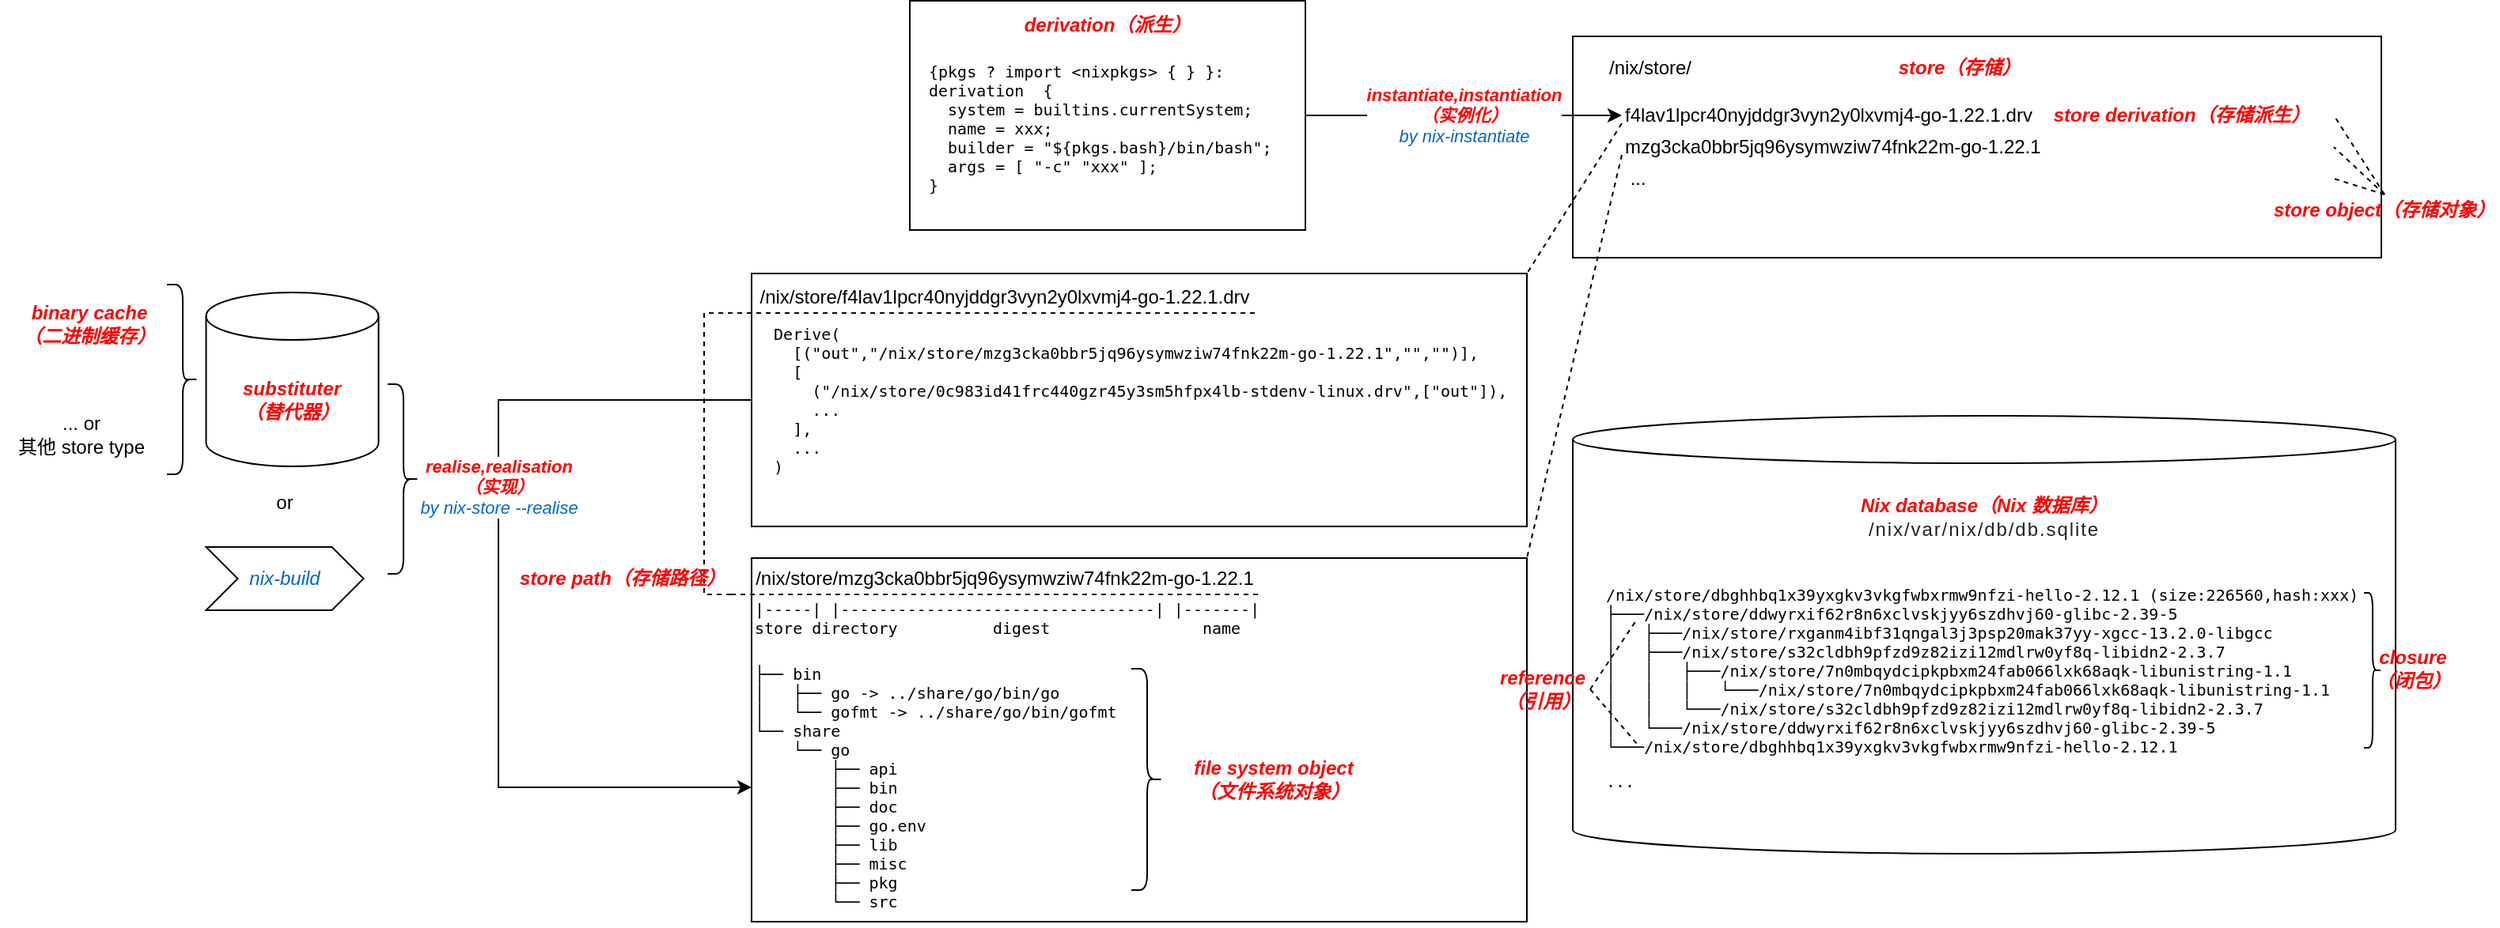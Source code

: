 <mxfile>
    <diagram id="bEA3iVoEDrsmLPSp3GlN" name="glossary">
        <mxGraphModel dx="1733" dy="393" grid="1" gridSize="10" guides="1" tooltips="1" connect="1" arrows="1" fold="1" page="1" pageScale="1" pageWidth="827" pageHeight="1169" math="0" shadow="0">
            <root>
                <mxCell id="0"/>
                <mxCell id="1" parent="0"/>
                <mxCell id="2" value="" style="rounded=0;whiteSpace=wrap;html=1;" parent="1" vertex="1">
                    <mxGeometry x="169" y="170" width="511" height="140" as="geometry"/>
                </mxCell>
                <mxCell id="3" value="store（存储）" style="text;html=1;strokeColor=none;fillColor=none;align=center;verticalAlign=middle;whiteSpace=wrap;rounded=0;fontStyle=3;fontColor=#FF0000;" parent="1" vertex="1">
                    <mxGeometry x="373" y="180" width="81" height="20" as="geometry"/>
                </mxCell>
                <mxCell id="5" value="/nix/store/&lt;br&gt;" style="text;html=1;strokeColor=none;fillColor=none;align=left;verticalAlign=middle;whiteSpace=wrap;rounded=0;" parent="1" vertex="1">
                    <mxGeometry x="190" y="180" width="131" height="20" as="geometry"/>
                </mxCell>
                <mxCell id="11" value="&lt;i style=&quot;&quot;&gt;&lt;b&gt;instantiate,instantiation&lt;/b&gt;&lt;br&gt;&lt;b&gt;（实例化）&lt;/b&gt;&lt;br&gt;&lt;font style=&quot;&quot; color=&quot;#0066cc&quot;&gt;by nix-instantiate&lt;/font&gt;&lt;br&gt;&lt;/i&gt;" style="edgeStyle=none;html=1;fontColor=#FF0000;entryX=0;entryY=0.5;entryDx=0;entryDy=0;exitX=1;exitY=0.5;exitDx=0;exitDy=0;" parent="1" source="7" target="13" edge="1">
                    <mxGeometry relative="1" as="geometry">
                        <mxPoint as="offset"/>
                    </mxGeometry>
                </mxCell>
                <mxCell id="7" value="" style="rounded=0;whiteSpace=wrap;html=1;fontColor=#FF0000;" parent="1" vertex="1">
                    <mxGeometry x="-250" y="147.5" width="250" height="145" as="geometry"/>
                </mxCell>
                <mxCell id="8" value="derivation（派生）" style="text;html=1;strokeColor=none;fillColor=none;align=center;verticalAlign=middle;whiteSpace=wrap;rounded=0;fontStyle=3;fontColor=#FF0000;" parent="1" vertex="1">
                    <mxGeometry x="-180" y="147.5" width="110" height="30" as="geometry"/>
                </mxCell>
                <mxCell id="10" value="&lt;pre style=&quot;font-size: 10px;&quot;&gt;{pkgs ? import &amp;lt;nixpkgs&amp;gt; { } }:&lt;br&gt;derivation&amp;nbsp; {&lt;br&gt;&amp;nbsp; system = builtins.currentSystem;&lt;br&gt;&amp;nbsp; name = xxx;&lt;br&gt;&amp;nbsp; builder = &quot;${pkgs.bash}/bin/bash&quot;;&lt;br&gt;&amp;nbsp; args =&amp;nbsp;[ &quot;-c&quot; &quot;xxx&quot; ];&lt;br&gt;}&lt;/pre&gt;" style="text;html=1;strokeColor=none;fillColor=none;align=left;verticalAlign=middle;whiteSpace=wrap;rounded=0;" parent="1" vertex="1">
                    <mxGeometry x="-240" y="177.5" width="200" height="100" as="geometry"/>
                </mxCell>
                <mxCell id="28" style="edgeStyle=none;html=1;exitX=0;exitY=0.75;exitDx=0;exitDy=0;dashed=1;fontSize=10;fontColor=#000000;endArrow=none;endFill=0;entryX=1;entryY=0;entryDx=0;entryDy=0;" parent="1" source="13" target="25" edge="1">
                    <mxGeometry relative="1" as="geometry">
                        <mxPoint x="140" y="340" as="targetPoint"/>
                    </mxGeometry>
                </mxCell>
                <mxCell id="13" value="&lt;font color=&quot;#000000&quot;&gt;f4lav1lpcr40nyjddgr3vyn2y0lxvmj4-go-1.22.1.drv&amp;nbsp; &amp;nbsp;&amp;nbsp;&lt;/font&gt;&lt;b style=&quot;border-color: var(--border-color); text-align: center;&quot;&gt;&lt;i style=&quot;border-color: var(--border-color);&quot;&gt;store derivation（存储派生）&lt;/i&gt;&lt;/b&gt;" style="text;html=1;strokeColor=none;fillColor=none;align=left;verticalAlign=middle;whiteSpace=wrap;rounded=0;fontColor=#FF0000;" parent="1" vertex="1">
                    <mxGeometry x="200" y="210" width="450" height="20" as="geometry"/>
                </mxCell>
                <mxCell id="32" style="edgeStyle=none;html=1;exitX=0;exitY=0.75;exitDx=0;exitDy=0;entryX=1;entryY=0;entryDx=0;entryDy=0;dashed=1;fontSize=12;fontColor=#000000;endArrow=none;endFill=0;" parent="1" source="14" target="29" edge="1">
                    <mxGeometry relative="1" as="geometry"/>
                </mxCell>
                <mxCell id="14" value="&lt;font color=&quot;#000000&quot;&gt;mzg3cka0bbr5jq96ysymwziw74fnk22m-go-1.22.1&lt;/font&gt;" style="text;html=1;strokeColor=none;fillColor=none;align=left;verticalAlign=middle;whiteSpace=wrap;rounded=0;fontColor=#FF0000;" parent="1" vertex="1">
                    <mxGeometry x="200" y="230" width="450" height="20" as="geometry"/>
                </mxCell>
                <mxCell id="21" value="" style="edgeStyle=none;html=1;fontColor=#0066CC;endArrow=none;endFill=0;dashed=1;exitX=0.5;exitY=0;exitDx=0;exitDy=0;entryX=1;entryY=0.5;entryDx=0;entryDy=0;" parent="1" source="18" target="13" edge="1">
                    <mxGeometry relative="1" as="geometry"/>
                </mxCell>
                <mxCell id="23" style="edgeStyle=none;html=1;exitX=0.5;exitY=0;exitDx=0;exitDy=0;entryX=1;entryY=0.5;entryDx=0;entryDy=0;dashed=1;fontColor=#0066CC;endArrow=none;endFill=0;" parent="1" source="18" target="14" edge="1">
                    <mxGeometry relative="1" as="geometry"/>
                </mxCell>
                <mxCell id="24" style="edgeStyle=none;html=1;exitX=0.5;exitY=0;exitDx=0;exitDy=0;entryX=1;entryY=0.5;entryDx=0;entryDy=0;dashed=1;fontColor=#0066CC;endArrow=none;endFill=0;" parent="1" source="18" target="20" edge="1">
                    <mxGeometry relative="1" as="geometry"/>
                </mxCell>
                <mxCell id="18" value="store object（存储对象）" style="text;html=1;strokeColor=none;fillColor=none;align=center;verticalAlign=middle;whiteSpace=wrap;rounded=0;fontStyle=3;fontColor=#FF0000;" parent="1" vertex="1">
                    <mxGeometry x="610" y="270" width="144" height="20" as="geometry"/>
                </mxCell>
                <mxCell id="20" value="&lt;font color=&quot;#000000&quot;&gt;&amp;nbsp;...&lt;/font&gt;" style="text;html=1;strokeColor=none;fillColor=none;align=left;verticalAlign=middle;whiteSpace=wrap;rounded=0;fontColor=#FF0000;" parent="1" vertex="1">
                    <mxGeometry x="200" y="250" width="450" height="20" as="geometry"/>
                </mxCell>
                <mxCell id="33" value="&lt;i style=&quot;border-color: var(--border-color); color: rgb(255, 0, 0); font-size: 11px;&quot;&gt;&lt;b style=&quot;border-color: var(--border-color);&quot;&gt;realise,realisation &lt;br&gt;（实现）&lt;/b&gt;&lt;br style=&quot;border-color: var(--border-color);&quot;&gt;&lt;font style=&quot;border-color: var(--border-color);&quot; color=&quot;#0066cc&quot;&gt;by&amp;nbsp;nix-store --realise&lt;/font&gt;&lt;/i&gt;" style="edgeStyle=orthogonalEdgeStyle;html=1;exitX=0;exitY=0.5;exitDx=0;exitDy=0;entryX=0;entryY=0.5;entryDx=0;entryDy=0;fontSize=10;fontColor=#000000;endArrow=classic;endFill=1;rounded=0;" parent="1" source="25" target="43" edge="1">
                    <mxGeometry x="-0.241" relative="1" as="geometry">
                        <Array as="points">
                            <mxPoint x="-510" y="400"/>
                            <mxPoint x="-510" y="645"/>
                        </Array>
                        <mxPoint as="offset"/>
                    </mxGeometry>
                </mxCell>
                <mxCell id="25" value="&lt;span style=&quot;color: rgb(0, 0, 0);&quot;&gt;&lt;br&gt;&lt;/span&gt;&lt;div style=&quot;font-family: Consolas-with-Yahei, Menlo, Monaco, &amp;quot;Courier New&amp;quot;, monospace, Menlo, Monaco, &amp;quot;Courier New&amp;quot;, monospace; line-height: 120%; font-size: 11px;&quot;&gt;&lt;pre style=&quot;line-height: 120%; font-size: 10px;&quot;&gt;&lt;font style=&quot;font-size: 10px;&quot; color=&quot;#000000&quot;&gt;  Derive(&lt;br&gt;    [(&quot;out&quot;,&quot;/nix/store/mzg3cka0bbr5jq96ysymwziw74fnk22m-go-1.22.1&quot;,&quot;&quot;,&quot;&quot;)],&lt;br&gt;    [&lt;br&gt;      (&quot;/nix/store/0c983id41frc440gzr45y3sm5hfpx4lb-stdenv-linux.drv&quot;,[&quot;out&quot;]),&lt;br&gt;      ...&lt;br&gt;    ],&lt;br&gt;    ...&lt;br&gt;  ) &lt;/font&gt;&lt;/pre&gt;&lt;/div&gt;&lt;span style=&quot;color: rgb(0, 0, 0); font-size: 11px;&quot;&gt;&lt;br&gt;&lt;/span&gt;" style="rounded=0;whiteSpace=wrap;html=1;fontColor=#0066CC;align=left;" parent="1" vertex="1">
                    <mxGeometry x="-350" y="320" width="490" height="160" as="geometry"/>
                </mxCell>
                <mxCell id="29" value="&lt;pre style=&quot;font-size: 10px;&quot;&gt;&lt;br&gt;&lt;/pre&gt;" style="rounded=0;whiteSpace=wrap;html=1;fontColor=#0066CC;align=left;" parent="1" vertex="1">
                    <mxGeometry x="-350" y="500" width="490" height="230" as="geometry"/>
                </mxCell>
                <mxCell id="30" value="&lt;span style=&quot;border-color: var(--border-color); font-size: 12px; text-align: left;&quot;&gt;/nix/store/&lt;/span&gt;&lt;span style=&quot;border-color: var(--border-color); font-size: 12px; text-align: left;&quot;&gt;f4lav1lpcr40nyjddgr3vyn2y0lxvmj4-go-1.22.1.drv&lt;/span&gt;" style="text;html=1;strokeColor=none;fillColor=none;align=center;verticalAlign=middle;whiteSpace=wrap;rounded=0;labelBackgroundColor=none;fontSize=10;fontColor=#000000;" parent="1" vertex="1">
                    <mxGeometry x="-350" y="325" width="320" height="20" as="geometry"/>
                </mxCell>
                <mxCell id="31" value="&lt;div style=&quot;text-align: left; font-size: 12px;&quot;&gt;&lt;span style=&quot;background-color: initial; border-color: var(--border-color);&quot;&gt;/nix/store/&lt;/span&gt;&lt;span style=&quot;background-color: initial; border-color: var(--border-color);&quot;&gt;mzg3cka0bbr5jq96ysymwziw74fnk22m-go-1.22.1&lt;/span&gt;&lt;/div&gt;" style="text;html=1;strokeColor=none;fillColor=none;align=center;verticalAlign=middle;whiteSpace=wrap;rounded=0;labelBackgroundColor=none;fontSize=10;fontColor=#000000;" parent="1" vertex="1">
                    <mxGeometry x="-350" y="503" width="320" height="20" as="geometry"/>
                </mxCell>
                <mxCell id="35" value="&lt;i style=&quot;&quot;&gt;&lt;font style=&quot;&quot; color=&quot;#ff0000&quot;&gt;&lt;span style=&quot;font-size: 12px;&quot;&gt;&lt;b&gt;substituter&lt;br&gt;（替代器）&lt;/b&gt;&lt;/span&gt;&lt;br&gt;&lt;/font&gt;&lt;/i&gt;" style="shape=cylinder3;whiteSpace=wrap;html=1;boundedLbl=1;backgroundOutline=1;size=15;labelBackgroundColor=none;fontSize=10;fontColor=#000000;" parent="1" vertex="1">
                    <mxGeometry x="-694.75" y="332" width="109" height="110" as="geometry"/>
                </mxCell>
                <mxCell id="36" value="&lt;font color=&quot;#000000&quot;&gt;or&lt;/font&gt;" style="text;html=1;strokeColor=none;fillColor=none;align=center;verticalAlign=middle;whiteSpace=wrap;rounded=0;labelBackgroundColor=none;fontSize=12;fontColor=#FF0000;" parent="1" vertex="1">
                    <mxGeometry x="-675" y="450" width="60" height="30" as="geometry"/>
                </mxCell>
                <mxCell id="37" value="" style="shape=curlyBracket;whiteSpace=wrap;html=1;rounded=1;labelPosition=left;verticalLabelPosition=middle;align=right;verticalAlign=middle;labelBackgroundColor=none;fontSize=12;fontColor=#000000;rotation=-180;" parent="1" vertex="1">
                    <mxGeometry x="-580" y="390" width="20" height="120" as="geometry"/>
                </mxCell>
                <mxCell id="38" value="&lt;i&gt;&lt;font color=&quot;#0066cc&quot;&gt;nix-build&lt;/font&gt;&lt;/i&gt;" style="shape=step;perimeter=stepPerimeter;whiteSpace=wrap;html=1;fixedSize=1;labelBackgroundColor=none;fontSize=12;fontColor=#000000;" parent="1" vertex="1">
                    <mxGeometry x="-694.75" y="493" width="99.5" height="40" as="geometry"/>
                </mxCell>
                <mxCell id="41" style="edgeStyle=orthogonalEdgeStyle;rounded=0;html=1;entryX=1;entryY=1;entryDx=0;entryDy=0;dashed=1;strokeWidth=1;fontSize=12;fontColor=#FF0000;endArrow=none;endFill=0;exitX=1;exitY=1;exitDx=0;exitDy=0;" parent="1" source="39" target="30" edge="1">
                    <mxGeometry relative="1" as="geometry">
                        <mxPoint x="-460" y="540" as="sourcePoint"/>
                        <Array as="points">
                            <mxPoint x="-380" y="523"/>
                            <mxPoint x="-380" y="345"/>
                        </Array>
                    </mxGeometry>
                </mxCell>
                <mxCell id="39" value="&lt;b&gt;&lt;i&gt;&lt;font color=&quot;#ff0000&quot;&gt;store path（存储路径）&lt;/font&gt;&lt;/i&gt;&lt;/b&gt;" style="text;html=1;strokeColor=none;fillColor=none;align=center;verticalAlign=middle;whiteSpace=wrap;rounded=0;labelBackgroundColor=none;fontSize=12;fontColor=#0066CC;dashed=1;" parent="1" vertex="1">
                    <mxGeometry x="-500" y="503" width="137" height="20" as="geometry"/>
                </mxCell>
                <mxCell id="40" value="" style="endArrow=none;dashed=1;html=1;strokeWidth=1;rounded=0;fontSize=12;fontColor=#FF0000;entryX=1;entryY=1;entryDx=0;entryDy=0;strokeColor=default;exitX=1;exitY=1;exitDx=0;exitDy=0;" parent="1" source="39" target="31" edge="1">
                    <mxGeometry width="50" height="50" relative="1" as="geometry">
                        <mxPoint x="-380" y="560" as="sourcePoint"/>
                        <mxPoint x="-410" y="540" as="targetPoint"/>
                    </mxGeometry>
                </mxCell>
                <mxCell id="42" value="&lt;pre style=&quot;font-size: 10px;&quot;&gt;&lt;span style=&quot;color: rgb(0, 0, 0); font-family: &amp;quot;Source Code Pro&amp;quot;, Consolas, &amp;quot;Ubuntu Mono&amp;quot;, Menlo, &amp;quot;DejaVu Sans Mono&amp;quot;, monospace, monospace;&quot;&gt;|-----| |---------------------------------| |-------|&lt;br&gt;&lt;/span&gt;&lt;span style=&quot;color: rgb(0, 0, 0); font-family: &amp;quot;Source Code Pro&amp;quot;, Consolas, &amp;quot;Ubuntu Mono&amp;quot;, Menlo, &amp;quot;DejaVu Sans Mono&amp;quot;, monospace, monospace;&quot;&gt;store directory          digest                name&lt;/span&gt;&lt;/pre&gt;" style="text;html=1;strokeColor=none;fillColor=none;align=left;verticalAlign=middle;whiteSpace=wrap;rounded=0;dashed=1;labelBackgroundColor=none;fontSize=12;fontColor=#FF0000;" parent="1" vertex="1">
                    <mxGeometry x="-350" y="523" width="340" height="30" as="geometry"/>
                </mxCell>
                <mxCell id="43" value="&lt;pre style=&quot;border-color: var(--border-color); color: rgb(0, 102, 204);&quot;&gt;&lt;font style=&quot;border-color: var(--border-color);&quot; color=&quot;#000000&quot;&gt;├── bin&lt;br style=&quot;border-color: var(--border-color);&quot;&gt;&lt;/font&gt;&lt;font style=&quot;border-color: var(--border-color);&quot; color=&quot;#000000&quot;&gt;│&amp;nbsp; &amp;nbsp;├── go -&amp;gt; ../share/go/bin/go&lt;br style=&quot;border-color: var(--border-color);&quot;&gt;&lt;/font&gt;&lt;font style=&quot;border-color: var(--border-color);&quot; color=&quot;#000000&quot;&gt;│&amp;nbsp; &amp;nbsp;└── gofmt -&amp;gt; ../share/go/bin/gofmt&lt;br style=&quot;border-color: var(--border-color);&quot;&gt;&lt;/font&gt;&lt;font style=&quot;border-color: var(--border-color);&quot; color=&quot;#000000&quot;&gt;└── share&lt;br style=&quot;border-color: var(--border-color);&quot;&gt;&lt;/font&gt;&lt;font style=&quot;border-color: var(--border-color);&quot; color=&quot;#000000&quot;&gt;&amp;nbsp; &amp;nbsp; └── go&lt;br style=&quot;border-color: var(--border-color);&quot;&gt;&lt;/font&gt;&lt;font style=&quot;border-color: var(--border-color);&quot; color=&quot;#000000&quot;&gt;&amp;nbsp; &amp;nbsp; &amp;nbsp; &amp;nbsp; ├── api&lt;br style=&quot;border-color: var(--border-color);&quot;&gt;&lt;/font&gt;&lt;font style=&quot;border-color: var(--border-color);&quot; color=&quot;#000000&quot;&gt;&amp;nbsp; &amp;nbsp; &amp;nbsp; &amp;nbsp; ├── bin&lt;br style=&quot;border-color: var(--border-color);&quot;&gt;&lt;/font&gt;&lt;font style=&quot;border-color: var(--border-color);&quot; color=&quot;#000000&quot;&gt;&amp;nbsp; &amp;nbsp; &amp;nbsp; &amp;nbsp; ├── doc&lt;br style=&quot;border-color: var(--border-color);&quot;&gt;&lt;/font&gt;&lt;font style=&quot;border-color: var(--border-color);&quot; color=&quot;#000000&quot;&gt;&amp;nbsp; &amp;nbsp; &amp;nbsp; &amp;nbsp; ├── go.env&lt;br style=&quot;border-color: var(--border-color);&quot;&gt;&lt;/font&gt;&lt;font style=&quot;border-color: var(--border-color);&quot; color=&quot;#000000&quot;&gt;&amp;nbsp; &amp;nbsp; &amp;nbsp; &amp;nbsp; ├── lib&lt;br style=&quot;border-color: var(--border-color);&quot;&gt;&lt;/font&gt;&lt;font style=&quot;border-color: var(--border-color);&quot; color=&quot;#000000&quot;&gt;&amp;nbsp; &amp;nbsp; &amp;nbsp; &amp;nbsp; ├── misc&lt;br style=&quot;border-color: var(--border-color);&quot;&gt;&lt;/font&gt;&lt;font style=&quot;border-color: var(--border-color);&quot; color=&quot;#000000&quot;&gt;&amp;nbsp; &amp;nbsp; &amp;nbsp; &amp;nbsp; ├── pkg&lt;br style=&quot;border-color: var(--border-color);&quot;&gt;&lt;/font&gt;&lt;font style=&quot;border-color: var(--border-color);&quot; color=&quot;#000000&quot;&gt;&amp;nbsp; &amp;nbsp; &amp;nbsp; &amp;nbsp; └── src&lt;/font&gt;&lt;/pre&gt;" style="text;html=1;strokeColor=none;fillColor=none;align=left;verticalAlign=middle;whiteSpace=wrap;rounded=0;dashed=1;labelBackgroundColor=none;fontSize=10;fontColor=#000000;" parent="1" vertex="1">
                    <mxGeometry x="-350" y="560" width="290" height="170" as="geometry"/>
                </mxCell>
                <mxCell id="44" value="&lt;font color=&quot;#ff0000&quot; style=&quot;font-size: 12px;&quot;&gt;&lt;b&gt;&lt;i&gt;file system object&lt;br&gt;（文件系统对象）&lt;/i&gt;&lt;/b&gt;&lt;/font&gt;" style="text;html=1;strokeColor=none;fillColor=none;align=center;verticalAlign=middle;whiteSpace=wrap;rounded=0;dashed=1;labelBackgroundColor=none;fontSize=10;fontColor=#000000;" parent="1" vertex="1">
                    <mxGeometry x="-90" y="625" width="140" height="30" as="geometry"/>
                </mxCell>
                <mxCell id="45" value="" style="shape=curlyBracket;whiteSpace=wrap;html=1;rounded=1;flipH=1;labelPosition=right;verticalLabelPosition=middle;align=left;verticalAlign=middle;labelBackgroundColor=none;strokeColor=default;fontSize=12;fontColor=#FF0000;" parent="1" vertex="1">
                    <mxGeometry x="-110" y="570" width="20" height="140" as="geometry"/>
                </mxCell>
                <mxCell id="46" value="" style="shape=curlyBracket;whiteSpace=wrap;html=1;rounded=1;labelPosition=left;verticalLabelPosition=middle;align=right;verticalAlign=middle;rotation=-180;" parent="1" vertex="1">
                    <mxGeometry x="-719.5" y="327" width="20" height="120" as="geometry"/>
                </mxCell>
                <mxCell id="48" value="&lt;i style=&quot;border-color: var(--border-color); font-size: 10px;&quot;&gt;&lt;font style=&quot;border-color: var(--border-color);&quot; color=&quot;#ff0000&quot;&gt;&lt;b style=&quot;border-color: var(--border-color); font-size: 12px;&quot;&gt;binary cache&lt;/b&gt;&lt;br style=&quot;border-color: var(--border-color);&quot;&gt;&lt;b style=&quot;border-color: var(--border-color); font-size: 12px;&quot;&gt;（二进制缓存）&lt;/b&gt;&lt;/font&gt;&lt;/i&gt;" style="text;html=1;align=center;verticalAlign=middle;resizable=0;points=[];autosize=1;strokeColor=none;fillColor=none;" parent="1" vertex="1">
                    <mxGeometry x="-824.5" y="332" width="110" height="40" as="geometry"/>
                </mxCell>
                <mxCell id="49" value="&lt;font&gt;&lt;span&gt;&lt;span&gt;... or &lt;br&gt;其他 store type&lt;/span&gt;&lt;/span&gt;&lt;/font&gt;" style="text;html=1;align=center;verticalAlign=middle;resizable=0;points=[];autosize=1;strokeColor=none;fillColor=none;fontStyle=0;fontColor=#000000;" parent="1" vertex="1">
                    <mxGeometry x="-824.5" y="402" width="100" height="40" as="geometry"/>
                </mxCell>
                <mxCell id="50" value="" style="shape=cylinder3;whiteSpace=wrap;html=1;boundedLbl=1;backgroundOutline=1;size=15;" vertex="1" parent="1">
                    <mxGeometry x="169" y="410" width="520" height="277" as="geometry"/>
                </mxCell>
                <mxCell id="51" value="Nix database（Nix 数据库）&lt;br&gt;&lt;span style=&quot;color: rgb(34, 34, 34); font-style: normal; font-weight: 400; letter-spacing: 0.96px; text-align: left;&quot;&gt;/nix/var/nix/db/db.sqlite&lt;/span&gt;" style="text;html=1;strokeColor=none;fillColor=none;align=center;verticalAlign=middle;whiteSpace=wrap;rounded=0;fontStyle=3;fontColor=#FF0000;" vertex="1" parent="1">
                    <mxGeometry x="344" y="459" width="170" height="30" as="geometry"/>
                </mxCell>
                <mxCell id="53" value="&lt;div style=&quot;background-color: rgb(255, 255, 255); font-family: Consolas-with-Yahei, Menlo, Monaco, &amp;quot;Courier New&amp;quot;, monospace, Menlo, Monaco, &amp;quot;Courier New&amp;quot;, monospace; line-height: 120%; font-size: 10px;&quot;&gt;&lt;pre style=&quot;line-height: 120%;&quot;&gt;&lt;font color=&quot;#000000&quot;&gt;/nix/store/dbghhbq1x39yxgkv3vkgfwbxrmw9nfzi-hello-2.12.1 (size:226560,hash:xxx)&lt;br&gt;├───/nix/store/ddwyrxif62r8n6xclvskjyy6szdhvj60-glibc-2.39-5&lt;br&gt;│   ├───/nix/store/rxganm4ibf31qngal3j3psp20mak37yy-xgcc-13.2.0-libgcc&lt;br&gt;│   ├───/nix/store/s32cldbh9pfzd9z82izi12mdlrw0yf8q-libidn2-2.3.7&lt;br&gt;│   │   ├───/nix/store/7n0mbqydcipkpbxm24fab066lxk68aqk-libunistring-1.1&lt;br&gt;│   │   │   └───/nix/store/7n0mbqydcipkpbxm24fab066lxk68aqk-libunistring-1.1&lt;br&gt;│   │   └───/nix/store/s32cldbh9pfzd9z82izi12mdlrw0yf8q-libidn2-2.3.7&lt;br&gt;│   └───/nix/store/ddwyrxif62r8n6xclvskjyy6szdhvj60-glibc-2.39-5&lt;br&gt;└───/nix/store/dbghhbq1x39yxgkv3vkgfwbxrmw9nfzi-hello-2.12.1&lt;/font&gt;&lt;/pre&gt;&lt;pre style=&quot;line-height: 120%;&quot;&gt;&lt;font color=&quot;#000000&quot;&gt;...&lt;/font&gt;&lt;/pre&gt;&lt;/div&gt;" style="text;html=1;strokeColor=none;fillColor=none;align=left;verticalAlign=middle;whiteSpace=wrap;rounded=0;fontFamily=Helvetica;fontSize=12;fontColor=#FF0000;" vertex="1" parent="1">
                    <mxGeometry x="188" y="507" width="482" height="149" as="geometry"/>
                </mxCell>
                <mxCell id="54" value="&lt;font color=&quot;#ff0000&quot; style=&quot;font-size: 12px;&quot;&gt;&lt;b&gt;&lt;i&gt;closure&lt;br&gt;（闭包）&lt;/i&gt;&lt;/b&gt;&lt;/font&gt;" style="text;html=1;strokeColor=none;fillColor=none;align=center;verticalAlign=middle;whiteSpace=wrap;rounded=0;fontFamily=Helvetica;fontSize=10;fontColor=#000000;" vertex="1" parent="1">
                    <mxGeometry x="660" y="555" width="80" height="30" as="geometry"/>
                </mxCell>
                <mxCell id="55" value="" style="shape=curlyBracket;whiteSpace=wrap;html=1;rounded=1;flipH=1;labelPosition=right;verticalLabelPosition=middle;align=left;verticalAlign=middle;fontFamily=Helvetica;fontSize=12;fontColor=#FF0000;" vertex="1" parent="1">
                    <mxGeometry x="669" y="522" width="11" height="98" as="geometry"/>
                </mxCell>
                <mxCell id="57" style="edgeStyle=none;html=1;exitX=1;exitY=0.5;exitDx=0;exitDy=0;fontFamily=Helvetica;fontSize=12;fontColor=#FF0000;endArrow=none;endFill=0;dashed=1;" edge="1" parent="1" source="56">
                    <mxGeometry relative="1" as="geometry">
                        <mxPoint x="210" y="538" as="targetPoint"/>
                    </mxGeometry>
                </mxCell>
                <mxCell id="56" value="&lt;font color=&quot;#ff0000&quot;&gt;&lt;span style=&quot;font-size: 12px;&quot;&gt;&lt;b&gt;&lt;i&gt;reference（引用）&lt;/i&gt;&lt;/b&gt;&lt;/span&gt;&lt;/font&gt;" style="text;html=1;strokeColor=none;fillColor=none;align=center;verticalAlign=middle;whiteSpace=wrap;rounded=0;fontFamily=Helvetica;fontSize=10;fontColor=#000000;" vertex="1" parent="1">
                    <mxGeometry x="120" y="568" width="60" height="30" as="geometry"/>
                </mxCell>
                <mxCell id="58" style="edgeStyle=none;html=1;exitX=1;exitY=0.5;exitDx=0;exitDy=0;fontFamily=Helvetica;fontSize=12;fontColor=#FF0000;endArrow=none;endFill=0;dashed=1;" edge="1" parent="1" source="56">
                    <mxGeometry relative="1" as="geometry">
                        <mxPoint x="210" y="618" as="targetPoint"/>
                        <mxPoint x="180" y="550" as="sourcePoint"/>
                    </mxGeometry>
                </mxCell>
            </root>
        </mxGraphModel>
    </diagram>
</mxfile>